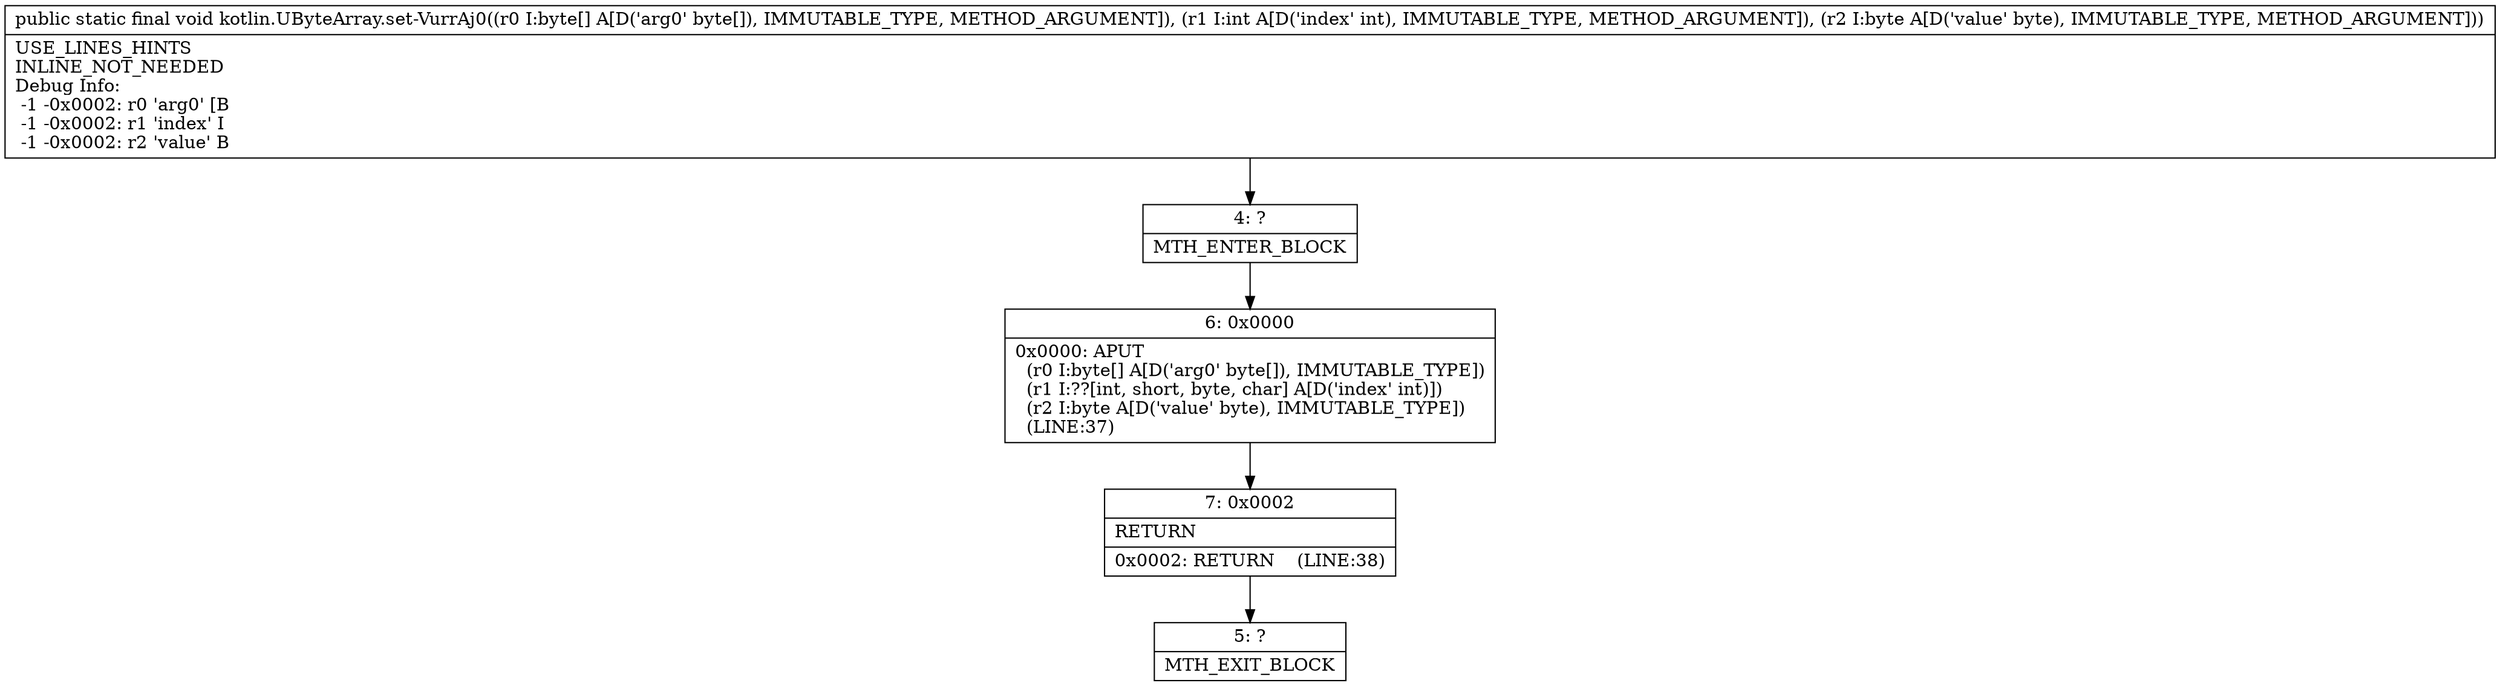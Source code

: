 digraph "CFG forkotlin.UByteArray.set\-VurrAj0([BIB)V" {
Node_4 [shape=record,label="{4\:\ ?|MTH_ENTER_BLOCK\l}"];
Node_6 [shape=record,label="{6\:\ 0x0000|0x0000: APUT  \l  (r0 I:byte[] A[D('arg0' byte[]), IMMUTABLE_TYPE])\l  (r1 I:??[int, short, byte, char] A[D('index' int)])\l  (r2 I:byte A[D('value' byte), IMMUTABLE_TYPE])\l  (LINE:37)\l}"];
Node_7 [shape=record,label="{7\:\ 0x0002|RETURN\l|0x0002: RETURN    (LINE:38)\l}"];
Node_5 [shape=record,label="{5\:\ ?|MTH_EXIT_BLOCK\l}"];
MethodNode[shape=record,label="{public static final void kotlin.UByteArray.set\-VurrAj0((r0 I:byte[] A[D('arg0' byte[]), IMMUTABLE_TYPE, METHOD_ARGUMENT]), (r1 I:int A[D('index' int), IMMUTABLE_TYPE, METHOD_ARGUMENT]), (r2 I:byte A[D('value' byte), IMMUTABLE_TYPE, METHOD_ARGUMENT]))  | USE_LINES_HINTS\lINLINE_NOT_NEEDED\lDebug Info:\l  \-1 \-0x0002: r0 'arg0' [B\l  \-1 \-0x0002: r1 'index' I\l  \-1 \-0x0002: r2 'value' B\l}"];
MethodNode -> Node_4;Node_4 -> Node_6;
Node_6 -> Node_7;
Node_7 -> Node_5;
}

